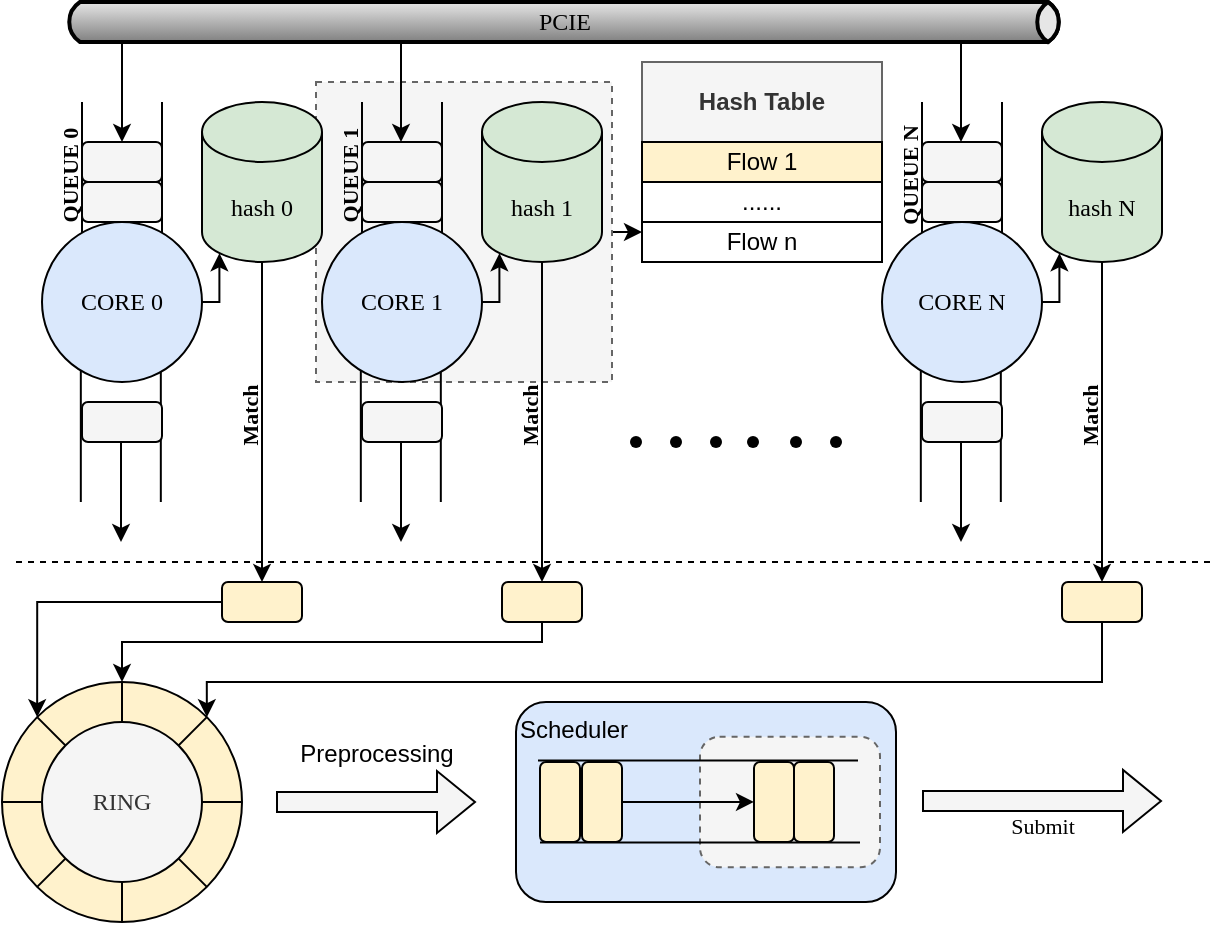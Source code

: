 <mxfile version="25.0.3" pages="3">
  <diagram name="第 1 页" id="BEPfm012HWBrJYS6_Jwx">
    <mxGraphModel dx="2040" dy="776" grid="1" gridSize="10" guides="1" tooltips="1" connect="1" arrows="1" fold="1" page="1" pageScale="1" pageWidth="827" pageHeight="1169" math="0" shadow="0">
      <root>
        <mxCell id="0" />
        <mxCell id="1" parent="0" />
        <mxCell id="Fc2rzYjJyBKKrW3pGAqV-5" value="Scheduler" style="rounded=1;whiteSpace=wrap;html=1;align=left;verticalAlign=top;fillColor=#dae8fc;strokeColor=#000000;fontStyle=0" vertex="1" parent="1">
          <mxGeometry x="-70" y="530" width="190" height="100" as="geometry" />
        </mxCell>
        <mxCell id="A0dzTfghXdayMWGV7KRl-44" style="edgeStyle=orthogonalEdgeStyle;rounded=0;orthogonalLoop=1;jettySize=auto;html=1;exitX=1;exitY=0.5;exitDx=0;exitDy=0;" parent="1" source="A0dzTfghXdayMWGV7KRl-45" edge="1">
          <mxGeometry relative="1" as="geometry">
            <mxPoint x="112" y="580.28" as="targetPoint" />
          </mxGeometry>
        </mxCell>
        <mxCell id="A0dzTfghXdayMWGV7KRl-45" value="" style="rounded=1;whiteSpace=wrap;html=1;dashed=1;fillColor=#f5f5f5;fontColor=#333333;strokeColor=#666666;" parent="1" vertex="1">
          <mxGeometry x="22" y="547.35" width="90" height="65.29" as="geometry" />
        </mxCell>
        <mxCell id="Fc2rzYjJyBKKrW3pGAqV-1" style="edgeStyle=orthogonalEdgeStyle;rounded=0;orthogonalLoop=1;jettySize=auto;html=1;exitX=1;exitY=0.5;exitDx=0;exitDy=0;entryX=0;entryY=0.25;entryDx=0;entryDy=0;" edge="1" parent="1" source="A0dzTfghXdayMWGV7KRl-46" target="A0dzTfghXdayMWGV7KRl-117">
          <mxGeometry relative="1" as="geometry" />
        </mxCell>
        <mxCell id="A0dzTfghXdayMWGV7KRl-46" value="" style="rounded=0;whiteSpace=wrap;html=1;fillColor=#f5f5f5;strokeColor=#666666;fontColor=#333333;dashed=1;" parent="1" vertex="1">
          <mxGeometry x="-170" y="220" width="148" height="150" as="geometry" />
        </mxCell>
        <mxCell id="A0dzTfghXdayMWGV7KRl-47" value="Match" style="edgeStyle=orthogonalEdgeStyle;rounded=0;orthogonalLoop=1;jettySize=auto;html=1;exitX=0.5;exitY=1;exitDx=0;exitDy=0;exitPerimeter=0;entryX=0.5;entryY=0;entryDx=0;entryDy=0;labelBackgroundColor=none;fontStyle=1;horizontal=0;verticalAlign=bottom;fontFamily=Times New Roman;" parent="1" source="A0dzTfghXdayMWGV7KRl-48" target="A0dzTfghXdayMWGV7KRl-65" edge="1">
          <mxGeometry relative="1" as="geometry" />
        </mxCell>
        <mxCell id="A0dzTfghXdayMWGV7KRl-48" value="hash 0" style="shape=cylinder3;whiteSpace=wrap;html=1;boundedLbl=1;backgroundOutline=1;size=15;fillColor=#d5e8d4;strokeColor=#000000;labelBackgroundColor=none;fontFamily=Times New Roman;" parent="1" vertex="1">
          <mxGeometry x="-227" y="230" width="60" height="80" as="geometry" />
        </mxCell>
        <mxCell id="A0dzTfghXdayMWGV7KRl-49" value="QUEUE 0" style="endArrow=none;html=1;rounded=0;horizontal=0;verticalAlign=bottom;fontStyle=1;labelBackgroundColor=none;strokeColor=#000000;fontFamily=Times New Roman;" parent="1" edge="1">
          <mxGeometry width="50" height="50" relative="1" as="geometry">
            <mxPoint x="-287" y="310" as="sourcePoint" />
            <mxPoint x="-287" y="230" as="targetPoint" />
          </mxGeometry>
        </mxCell>
        <mxCell id="A0dzTfghXdayMWGV7KRl-50" value="" style="endArrow=none;html=1;rounded=0;labelBackgroundColor=none;strokeColor=#000000;fontFamily=Times New Roman;" parent="1" edge="1">
          <mxGeometry width="50" height="50" relative="1" as="geometry">
            <mxPoint x="-247" y="310" as="sourcePoint" />
            <mxPoint x="-247" y="230" as="targetPoint" />
          </mxGeometry>
        </mxCell>
        <mxCell id="A0dzTfghXdayMWGV7KRl-51" value="" style="endArrow=none;html=1;rounded=0;labelBackgroundColor=none;strokeColor=#000000;fontFamily=Times New Roman;" parent="1" edge="1">
          <mxGeometry width="50" height="50" relative="1" as="geometry">
            <mxPoint x="-287.59" y="430" as="sourcePoint" />
            <mxPoint x="-287.59" y="350" as="targetPoint" />
          </mxGeometry>
        </mxCell>
        <mxCell id="A0dzTfghXdayMWGV7KRl-52" value="" style="endArrow=none;html=1;rounded=0;labelBackgroundColor=none;strokeColor=#000000;fontFamily=Times New Roman;" parent="1" edge="1">
          <mxGeometry width="50" height="50" relative="1" as="geometry">
            <mxPoint x="-247.59" y="430" as="sourcePoint" />
            <mxPoint x="-247.59" y="350" as="targetPoint" />
          </mxGeometry>
        </mxCell>
        <mxCell id="A0dzTfghXdayMWGV7KRl-53" value="CORE 0" style="ellipse;whiteSpace=wrap;html=1;aspect=fixed;fillColor=#dae8fc;strokeColor=#000000;labelBackgroundColor=none;fontFamily=Times New Roman;" parent="1" vertex="1">
          <mxGeometry x="-307" y="290" width="80" height="80" as="geometry" />
        </mxCell>
        <mxCell id="A0dzTfghXdayMWGV7KRl-54" value="" style="rounded=1;whiteSpace=wrap;html=1;fillColor=#f5f5f5;fontColor=#333333;strokeColor=#000000;labelBackgroundColor=none;fontFamily=Times New Roman;" parent="1" vertex="1">
          <mxGeometry x="-287" y="380" width="40" height="20" as="geometry" />
        </mxCell>
        <mxCell id="A0dzTfghXdayMWGV7KRl-55" value="" style="rounded=1;whiteSpace=wrap;html=1;fillColor=#f5f5f5;fontColor=#333333;strokeColor=#000000;labelBackgroundColor=none;fontFamily=Times New Roman;" parent="1" vertex="1">
          <mxGeometry x="-287" y="270" width="40" height="20" as="geometry" />
        </mxCell>
        <mxCell id="A0dzTfghXdayMWGV7KRl-56" value="" style="rounded=1;whiteSpace=wrap;html=1;fillColor=#f5f5f5;fontColor=#333333;strokeColor=#000000;labelBackgroundColor=none;fontFamily=Times New Roman;" parent="1" vertex="1">
          <mxGeometry x="-287" y="250" width="40" height="20" as="geometry" />
        </mxCell>
        <mxCell id="A0dzTfghXdayMWGV7KRl-57" style="edgeStyle=orthogonalEdgeStyle;rounded=0;orthogonalLoop=1;jettySize=auto;html=1;exitX=1;exitY=0.5;exitDx=0;exitDy=0;entryX=0.145;entryY=1;entryDx=0;entryDy=-4.35;entryPerimeter=0;labelBackgroundColor=none;strokeColor=#000000;fontFamily=Times New Roman;" parent="1" source="A0dzTfghXdayMWGV7KRl-53" target="A0dzTfghXdayMWGV7KRl-48" edge="1">
          <mxGeometry relative="1" as="geometry" />
        </mxCell>
        <mxCell id="A0dzTfghXdayMWGV7KRl-58" value="" style="ellipse;whiteSpace=wrap;html=1;aspect=fixed;fillColor=#fff2cc;strokeColor=default;labelBackgroundColor=none;fontFamily=Times New Roman;" parent="1" vertex="1">
          <mxGeometry x="-327" y="520" width="120" height="120" as="geometry" />
        </mxCell>
        <mxCell id="A0dzTfghXdayMWGV7KRl-59" value="" style="endArrow=none;html=1;rounded=0;exitX=0;exitY=0;exitDx=0;exitDy=0;entryX=1;entryY=1;entryDx=0;entryDy=0;labelBackgroundColor=none;strokeColor=default;fontFamily=Times New Roman;" parent="1" source="A0dzTfghXdayMWGV7KRl-58" target="A0dzTfghXdayMWGV7KRl-58" edge="1">
          <mxGeometry width="50" height="50" relative="1" as="geometry">
            <mxPoint x="-165.5" y="410" as="sourcePoint" />
            <mxPoint x="-115.5" y="360" as="targetPoint" />
          </mxGeometry>
        </mxCell>
        <mxCell id="A0dzTfghXdayMWGV7KRl-60" value="" style="endArrow=none;html=1;rounded=0;exitX=0;exitY=0.5;exitDx=0;exitDy=0;entryX=1;entryY=0.5;entryDx=0;entryDy=0;labelBackgroundColor=none;strokeColor=default;fontFamily=Times New Roman;" parent="1" source="A0dzTfghXdayMWGV7KRl-58" target="A0dzTfghXdayMWGV7KRl-58" edge="1">
          <mxGeometry width="50" height="50" relative="1" as="geometry">
            <mxPoint x="-155.5" y="420" as="sourcePoint" />
            <mxPoint x="-105.5" y="370" as="targetPoint" />
          </mxGeometry>
        </mxCell>
        <mxCell id="A0dzTfghXdayMWGV7KRl-61" value="" style="endArrow=none;html=1;rounded=0;exitX=0.5;exitY=0;exitDx=0;exitDy=0;entryX=0.5;entryY=1;entryDx=0;entryDy=0;labelBackgroundColor=none;strokeColor=default;fontFamily=Times New Roman;" parent="1" source="A0dzTfghXdayMWGV7KRl-58" target="A0dzTfghXdayMWGV7KRl-58" edge="1">
          <mxGeometry width="50" height="50" relative="1" as="geometry">
            <mxPoint x="-155.5" y="420" as="sourcePoint" />
            <mxPoint x="-105.5" y="370" as="targetPoint" />
          </mxGeometry>
        </mxCell>
        <mxCell id="A0dzTfghXdayMWGV7KRl-62" value="" style="endArrow=none;html=1;rounded=0;exitX=1;exitY=0;exitDx=0;exitDy=0;entryX=0;entryY=1;entryDx=0;entryDy=0;labelBackgroundColor=none;strokeColor=default;fontFamily=Times New Roman;" parent="1" source="A0dzTfghXdayMWGV7KRl-58" target="A0dzTfghXdayMWGV7KRl-58" edge="1">
          <mxGeometry width="50" height="50" relative="1" as="geometry">
            <mxPoint x="-145.5" y="430" as="sourcePoint" />
            <mxPoint x="-95.5" y="380" as="targetPoint" />
          </mxGeometry>
        </mxCell>
        <mxCell id="A0dzTfghXdayMWGV7KRl-63" value="RING" style="ellipse;whiteSpace=wrap;html=1;aspect=fixed;fillColor=#f5f5f5;fontColor=#333333;strokeColor=default;labelBackgroundColor=none;fontStyle=0;fontFamily=Times New Roman;" parent="1" vertex="1">
          <mxGeometry x="-307" y="540" width="80" height="80" as="geometry" />
        </mxCell>
        <mxCell id="A0dzTfghXdayMWGV7KRl-64" style="edgeStyle=orthogonalEdgeStyle;rounded=0;orthogonalLoop=1;jettySize=auto;html=1;exitX=0;exitY=0.5;exitDx=0;exitDy=0;entryX=0;entryY=0;entryDx=0;entryDy=0;" parent="1" source="A0dzTfghXdayMWGV7KRl-65" target="A0dzTfghXdayMWGV7KRl-58" edge="1">
          <mxGeometry relative="1" as="geometry" />
        </mxCell>
        <mxCell id="A0dzTfghXdayMWGV7KRl-65" value="" style="rounded=1;whiteSpace=wrap;html=1;fillColor=#fff2cc;strokeColor=default;labelBackgroundColor=none;verticalAlign=top;labelPosition=center;verticalLabelPosition=bottom;align=center;fontFamily=Times New Roman;" parent="1" vertex="1">
          <mxGeometry x="-217" y="470" width="40" height="20" as="geometry" />
        </mxCell>
        <mxCell id="A0dzTfghXdayMWGV7KRl-66" style="edgeStyle=orthogonalEdgeStyle;rounded=0;orthogonalLoop=1;jettySize=auto;html=1;exitX=0.5;exitY=1;exitDx=0;exitDy=0;exitPerimeter=0;labelBackgroundColor=none;fontFamily=Times New Roman;" parent="1" edge="1">
          <mxGeometry relative="1" as="geometry">
            <mxPoint x="90" y="519.71" as="targetPoint" />
            <mxPoint x="90" y="519.71" as="sourcePoint" />
          </mxGeometry>
        </mxCell>
        <mxCell id="A0dzTfghXdayMWGV7KRl-67" value="hash 1" style="shape=cylinder3;whiteSpace=wrap;html=1;boundedLbl=1;backgroundOutline=1;size=15;fillColor=#d5e8d4;strokeColor=#000000;labelBackgroundColor=none;fontFamily=Times New Roman;" parent="1" vertex="1">
          <mxGeometry x="-87" y="230" width="60" height="80" as="geometry" />
        </mxCell>
        <mxCell id="A0dzTfghXdayMWGV7KRl-68" value="&lt;span style=&quot;color: rgb(0, 0, 0); font-size: 11px; font-variant-ligatures: normal; font-variant-caps: normal; letter-spacing: normal; orphans: 2; text-align: center; text-indent: 0px; text-transform: none; widows: 2; word-spacing: 0px; -webkit-text-stroke-width: 0px; white-space: nowrap; text-decoration-thickness: initial; text-decoration-style: initial; text-decoration-color: initial; float: none; display: inline !important;&quot;&gt;QUEUE 1&lt;/span&gt;" style="endArrow=none;html=1;rounded=0;horizontal=0;labelBackgroundColor=none;fontStyle=1;verticalAlign=bottom;strokeColor=#000000;fontFamily=Times New Roman;" parent="1" edge="1">
          <mxGeometry width="50" height="50" relative="1" as="geometry">
            <mxPoint x="-147" y="310" as="sourcePoint" />
            <mxPoint x="-147" y="230" as="targetPoint" />
          </mxGeometry>
        </mxCell>
        <mxCell id="A0dzTfghXdayMWGV7KRl-69" value="" style="endArrow=none;html=1;rounded=0;labelBackgroundColor=none;strokeColor=#000000;fontFamily=Times New Roman;" parent="1" edge="1">
          <mxGeometry width="50" height="50" relative="1" as="geometry">
            <mxPoint x="-107" y="310" as="sourcePoint" />
            <mxPoint x="-107" y="230" as="targetPoint" />
          </mxGeometry>
        </mxCell>
        <mxCell id="A0dzTfghXdayMWGV7KRl-70" value="" style="endArrow=none;html=1;rounded=0;labelBackgroundColor=none;strokeColor=#000000;fontFamily=Times New Roman;" parent="1" edge="1">
          <mxGeometry width="50" height="50" relative="1" as="geometry">
            <mxPoint x="-147.59" y="430" as="sourcePoint" />
            <mxPoint x="-147.59" y="350" as="targetPoint" />
          </mxGeometry>
        </mxCell>
        <mxCell id="A0dzTfghXdayMWGV7KRl-71" value="" style="endArrow=none;html=1;rounded=0;labelBackgroundColor=none;strokeColor=#000000;fontFamily=Times New Roman;" parent="1" edge="1">
          <mxGeometry width="50" height="50" relative="1" as="geometry">
            <mxPoint x="-107.59" y="430" as="sourcePoint" />
            <mxPoint x="-107.59" y="350" as="targetPoint" />
          </mxGeometry>
        </mxCell>
        <mxCell id="A0dzTfghXdayMWGV7KRl-72" value="CORE 1" style="ellipse;whiteSpace=wrap;html=1;aspect=fixed;fillColor=#dae8fc;strokeColor=#000000;labelBackgroundColor=none;fontFamily=Times New Roman;" parent="1" vertex="1">
          <mxGeometry x="-167" y="290" width="80" height="80" as="geometry" />
        </mxCell>
        <mxCell id="A0dzTfghXdayMWGV7KRl-73" value="" style="rounded=1;whiteSpace=wrap;html=1;fillColor=#f5f5f5;fontColor=#333333;strokeColor=#000000;labelBackgroundColor=none;fontFamily=Times New Roman;" parent="1" vertex="1">
          <mxGeometry x="-147" y="380" width="40" height="20" as="geometry" />
        </mxCell>
        <mxCell id="A0dzTfghXdayMWGV7KRl-74" value="" style="rounded=1;whiteSpace=wrap;html=1;fillColor=#f5f5f5;fontColor=#333333;strokeColor=#000000;labelBackgroundColor=none;fontFamily=Times New Roman;" parent="1" vertex="1">
          <mxGeometry x="-147" y="270" width="40" height="20" as="geometry" />
        </mxCell>
        <mxCell id="A0dzTfghXdayMWGV7KRl-75" value="" style="rounded=1;whiteSpace=wrap;html=1;fillColor=#f5f5f5;fontColor=#333333;strokeColor=#000000;labelBackgroundColor=none;fontFamily=Times New Roman;" parent="1" vertex="1">
          <mxGeometry x="-147" y="250" width="40" height="20" as="geometry" />
        </mxCell>
        <mxCell id="A0dzTfghXdayMWGV7KRl-76" style="edgeStyle=orthogonalEdgeStyle;rounded=0;orthogonalLoop=1;jettySize=auto;html=1;exitX=1;exitY=0.5;exitDx=0;exitDy=0;entryX=0.145;entryY=1;entryDx=0;entryDy=-4.35;entryPerimeter=0;labelBackgroundColor=none;strokeColor=#000000;fontFamily=Times New Roman;" parent="1" source="A0dzTfghXdayMWGV7KRl-72" target="A0dzTfghXdayMWGV7KRl-67" edge="1">
          <mxGeometry relative="1" as="geometry" />
        </mxCell>
        <mxCell id="A0dzTfghXdayMWGV7KRl-78" value="hash N" style="shape=cylinder3;whiteSpace=wrap;html=1;boundedLbl=1;backgroundOutline=1;size=15;fillColor=#d5e8d4;strokeColor=#000000;labelBackgroundColor=none;fontFamily=Times New Roman;" parent="1" vertex="1">
          <mxGeometry x="193" y="230" width="60" height="80" as="geometry" />
        </mxCell>
        <mxCell id="A0dzTfghXdayMWGV7KRl-79" value="&lt;span style=&quot;color: rgb(0, 0, 0); font-size: 11px; font-style: normal; font-variant-ligatures: normal; font-variant-caps: normal; letter-spacing: normal; orphans: 2; text-align: center; text-indent: 0px; text-transform: none; widows: 2; word-spacing: 0px; -webkit-text-stroke-width: 0px; white-space: nowrap; text-decoration-thickness: initial; text-decoration-style: initial; text-decoration-color: initial; float: none; display: inline !important;&quot;&gt;QUEUE N&lt;/span&gt;" style="endArrow=none;html=1;rounded=0;horizontal=0;fontStyle=1;verticalAlign=bottom;labelBackgroundColor=none;strokeColor=#000000;fontFamily=Times New Roman;" parent="1" edge="1">
          <mxGeometry width="50" height="50" relative="1" as="geometry">
            <mxPoint x="133" y="310" as="sourcePoint" />
            <mxPoint x="133" y="230" as="targetPoint" />
          </mxGeometry>
        </mxCell>
        <mxCell id="A0dzTfghXdayMWGV7KRl-80" value="" style="endArrow=none;html=1;rounded=0;labelBackgroundColor=none;strokeColor=#000000;fontFamily=Times New Roman;" parent="1" edge="1">
          <mxGeometry width="50" height="50" relative="1" as="geometry">
            <mxPoint x="173" y="310" as="sourcePoint" />
            <mxPoint x="173" y="230" as="targetPoint" />
          </mxGeometry>
        </mxCell>
        <mxCell id="A0dzTfghXdayMWGV7KRl-81" value="" style="endArrow=none;html=1;rounded=0;labelBackgroundColor=none;strokeColor=#000000;fontFamily=Times New Roman;" parent="1" edge="1">
          <mxGeometry width="50" height="50" relative="1" as="geometry">
            <mxPoint x="132.41" y="430" as="sourcePoint" />
            <mxPoint x="132.41" y="350" as="targetPoint" />
          </mxGeometry>
        </mxCell>
        <mxCell id="A0dzTfghXdayMWGV7KRl-82" value="" style="endArrow=none;html=1;rounded=0;labelBackgroundColor=none;strokeColor=#000000;fontFamily=Times New Roman;" parent="1" edge="1">
          <mxGeometry width="50" height="50" relative="1" as="geometry">
            <mxPoint x="172.41" y="430" as="sourcePoint" />
            <mxPoint x="172.41" y="350" as="targetPoint" />
          </mxGeometry>
        </mxCell>
        <mxCell id="A0dzTfghXdayMWGV7KRl-83" value="CORE N" style="ellipse;whiteSpace=wrap;html=1;aspect=fixed;fillColor=#dae8fc;strokeColor=#000000;labelBackgroundColor=none;fontFamily=Times New Roman;" parent="1" vertex="1">
          <mxGeometry x="113" y="290" width="80" height="80" as="geometry" />
        </mxCell>
        <mxCell id="A0dzTfghXdayMWGV7KRl-84" value="" style="rounded=1;whiteSpace=wrap;html=1;fillColor=#f5f5f5;fontColor=#333333;strokeColor=#000000;labelBackgroundColor=none;fontFamily=Times New Roman;" parent="1" vertex="1">
          <mxGeometry x="133" y="380" width="40" height="20" as="geometry" />
        </mxCell>
        <mxCell id="A0dzTfghXdayMWGV7KRl-85" value="" style="rounded=1;whiteSpace=wrap;html=1;fillColor=#f5f5f5;fontColor=#333333;strokeColor=#000000;labelBackgroundColor=none;fontFamily=Times New Roman;" parent="1" vertex="1">
          <mxGeometry x="133" y="270" width="40" height="20" as="geometry" />
        </mxCell>
        <mxCell id="A0dzTfghXdayMWGV7KRl-86" value="" style="rounded=1;whiteSpace=wrap;html=1;fillColor=#f5f5f5;fontColor=#333333;strokeColor=#000000;labelBackgroundColor=none;fontFamily=Times New Roman;" parent="1" vertex="1">
          <mxGeometry x="133" y="250" width="40" height="20" as="geometry" />
        </mxCell>
        <mxCell id="A0dzTfghXdayMWGV7KRl-87" style="edgeStyle=orthogonalEdgeStyle;rounded=0;orthogonalLoop=1;jettySize=auto;html=1;exitX=1;exitY=0.5;exitDx=0;exitDy=0;entryX=0.145;entryY=1;entryDx=0;entryDy=-4.35;entryPerimeter=0;labelBackgroundColor=none;strokeColor=#000000;fontFamily=Times New Roman;" parent="1" source="A0dzTfghXdayMWGV7KRl-83" target="A0dzTfghXdayMWGV7KRl-78" edge="1">
          <mxGeometry relative="1" as="geometry" />
        </mxCell>
        <mxCell id="A0dzTfghXdayMWGV7KRl-88" value="" style="group;labelBackgroundColor=none;strokeColor=none;fontFamily=Times New Roman;" parent="1" vertex="1" connectable="0">
          <mxGeometry x="-20" y="390" width="120" height="20" as="geometry" />
        </mxCell>
        <mxCell id="A0dzTfghXdayMWGV7KRl-89" value="" style="shape=waypoint;sketch=0;fillStyle=solid;size=6;pointerEvents=1;points=[];fillColor=none;resizable=0;rotatable=0;perimeter=centerPerimeter;snapToPoint=1;labelBackgroundColor=none;strokeColor=#000000;fontFamily=Times New Roman;" parent="A0dzTfghXdayMWGV7KRl-88" vertex="1">
          <mxGeometry x="20" width="20" height="20" as="geometry" />
        </mxCell>
        <mxCell id="A0dzTfghXdayMWGV7KRl-90" value="" style="shape=waypoint;sketch=0;fillStyle=solid;size=6;pointerEvents=1;points=[];fillColor=none;resizable=0;rotatable=0;perimeter=centerPerimeter;snapToPoint=1;labelBackgroundColor=none;strokeColor=#000000;fontFamily=Times New Roman;" parent="A0dzTfghXdayMWGV7KRl-88" vertex="1">
          <mxGeometry x="40" width="20" height="20" as="geometry" />
        </mxCell>
        <mxCell id="A0dzTfghXdayMWGV7KRl-91" value="" style="shape=waypoint;sketch=0;fillStyle=solid;size=6;pointerEvents=1;points=[];fillColor=none;resizable=0;rotatable=0;perimeter=centerPerimeter;snapToPoint=1;labelBackgroundColor=none;strokeColor=#000000;fontFamily=Times New Roman;" parent="A0dzTfghXdayMWGV7KRl-88" vertex="1">
          <mxGeometry x="58.5" width="20" height="20" as="geometry" />
        </mxCell>
        <mxCell id="A0dzTfghXdayMWGV7KRl-92" value="" style="shape=waypoint;sketch=0;fillStyle=solid;size=6;pointerEvents=1;points=[];fillColor=none;resizable=0;rotatable=0;perimeter=centerPerimeter;snapToPoint=1;labelBackgroundColor=none;strokeColor=#000000;fontFamily=Times New Roman;" parent="A0dzTfghXdayMWGV7KRl-88" vertex="1">
          <mxGeometry x="80" width="20" height="20" as="geometry" />
        </mxCell>
        <mxCell id="A0dzTfghXdayMWGV7KRl-93" value="" style="shape=waypoint;sketch=0;fillStyle=solid;size=6;pointerEvents=1;points=[];fillColor=none;resizable=0;rotatable=0;perimeter=centerPerimeter;snapToPoint=1;labelBackgroundColor=none;strokeColor=#000000;fontFamily=Times New Roman;" parent="A0dzTfghXdayMWGV7KRl-88" vertex="1">
          <mxGeometry x="100" width="20" height="20" as="geometry" />
        </mxCell>
        <mxCell id="A0dzTfghXdayMWGV7KRl-94" value="" style="shape=waypoint;sketch=0;fillStyle=solid;size=6;pointerEvents=1;points=[];fillColor=none;resizable=0;rotatable=0;perimeter=centerPerimeter;snapToPoint=1;labelBackgroundColor=none;strokeColor=#000000;fontFamily=Times New Roman;" parent="A0dzTfghXdayMWGV7KRl-88" vertex="1">
          <mxGeometry width="20" height="20" as="geometry" />
        </mxCell>
        <mxCell id="A0dzTfghXdayMWGV7KRl-95" value="" style="endArrow=classic;html=1;rounded=0;entryX=0.5;entryY=0;entryDx=0;entryDy=0;labelBackgroundColor=none;fontFamily=Times New Roman;" parent="1" target="A0dzTfghXdayMWGV7KRl-56" edge="1">
          <mxGeometry width="50" height="50" relative="1" as="geometry">
            <mxPoint x="-267" y="200" as="sourcePoint" />
            <mxPoint x="80" y="320" as="targetPoint" />
          </mxGeometry>
        </mxCell>
        <mxCell id="A0dzTfghXdayMWGV7KRl-96" value="" style="endArrow=classic;html=1;rounded=0;entryX=0.5;entryY=0;entryDx=0;entryDy=0;labelBackgroundColor=none;fontFamily=Times New Roman;" parent="1" edge="1">
          <mxGeometry width="50" height="50" relative="1" as="geometry">
            <mxPoint x="-127.5" y="200" as="sourcePoint" />
            <mxPoint x="-127.5" y="250" as="targetPoint" />
          </mxGeometry>
        </mxCell>
        <mxCell id="A0dzTfghXdayMWGV7KRl-97" value="" style="endArrow=classic;html=1;rounded=0;entryX=0.5;entryY=0;entryDx=0;entryDy=0;labelBackgroundColor=none;fontFamily=Times New Roman;" parent="1" edge="1">
          <mxGeometry width="50" height="50" relative="1" as="geometry">
            <mxPoint x="152.5" y="200" as="sourcePoint" />
            <mxPoint x="152.5" y="250" as="targetPoint" />
          </mxGeometry>
        </mxCell>
        <mxCell id="A0dzTfghXdayMWGV7KRl-98" value="" style="endArrow=classic;html=1;rounded=0;entryX=0.5;entryY=0;entryDx=0;entryDy=0;labelBackgroundColor=none;fontFamily=Times New Roman;" parent="1" edge="1">
          <mxGeometry width="50" height="50" relative="1" as="geometry">
            <mxPoint x="-267.5" y="400" as="sourcePoint" />
            <mxPoint x="-267.5" y="450" as="targetPoint" />
          </mxGeometry>
        </mxCell>
        <mxCell id="A0dzTfghXdayMWGV7KRl-99" value="" style="endArrow=classic;html=1;rounded=0;entryX=0.5;entryY=0;entryDx=0;entryDy=0;labelBackgroundColor=none;fontFamily=Times New Roman;" parent="1" edge="1">
          <mxGeometry width="50" height="50" relative="1" as="geometry">
            <mxPoint x="-127.5" y="400" as="sourcePoint" />
            <mxPoint x="-127.5" y="450" as="targetPoint" />
          </mxGeometry>
        </mxCell>
        <mxCell id="A0dzTfghXdayMWGV7KRl-100" value="" style="endArrow=classic;html=1;rounded=0;entryX=0.5;entryY=0;entryDx=0;entryDy=0;labelBackgroundColor=none;fontFamily=Times New Roman;" parent="1" edge="1">
          <mxGeometry width="50" height="50" relative="1" as="geometry">
            <mxPoint x="152.5" y="400" as="sourcePoint" />
            <mxPoint x="152.5" y="450" as="targetPoint" />
          </mxGeometry>
        </mxCell>
        <mxCell id="A0dzTfghXdayMWGV7KRl-101" value="Match" style="edgeStyle=orthogonalEdgeStyle;rounded=0;orthogonalLoop=1;jettySize=auto;html=1;exitX=0.5;exitY=1;exitDx=0;exitDy=0;exitPerimeter=0;labelBackgroundColor=none;fontStyle=1;horizontal=0;verticalAlign=bottom;fontFamily=Times New Roman;" parent="1" source="A0dzTfghXdayMWGV7KRl-67" target="A0dzTfghXdayMWGV7KRl-103" edge="1">
          <mxGeometry relative="1" as="geometry">
            <mxPoint x="-57" y="470" as="targetPoint" />
            <mxPoint x="-57" y="310" as="sourcePoint" />
          </mxGeometry>
        </mxCell>
        <mxCell id="A0dzTfghXdayMWGV7KRl-102" style="edgeStyle=orthogonalEdgeStyle;rounded=0;orthogonalLoop=1;jettySize=auto;html=1;exitX=0.5;exitY=1;exitDx=0;exitDy=0;entryX=0.5;entryY=0;entryDx=0;entryDy=0;" parent="1" source="A0dzTfghXdayMWGV7KRl-103" target="A0dzTfghXdayMWGV7KRl-58" edge="1">
          <mxGeometry relative="1" as="geometry">
            <Array as="points">
              <mxPoint x="-57" y="500" />
              <mxPoint x="-267" y="500" />
            </Array>
          </mxGeometry>
        </mxCell>
        <mxCell id="A0dzTfghXdayMWGV7KRl-103" value="" style="rounded=1;whiteSpace=wrap;html=1;fillColor=#fff2cc;strokeColor=default;labelBackgroundColor=none;labelPosition=center;verticalLabelPosition=bottom;align=center;verticalAlign=top;fontFamily=Times New Roman;" parent="1" vertex="1">
          <mxGeometry x="-77" y="470" width="40" height="20" as="geometry" />
        </mxCell>
        <mxCell id="A0dzTfghXdayMWGV7KRl-104" value="" style="endArrow=none;html=1;rounded=0;labelBackgroundColor=none;fontFamily=Times New Roman;" parent="1" edge="1">
          <mxGeometry width="50" height="50" relative="1" as="geometry">
            <mxPoint x="-59" y="559.28" as="sourcePoint" />
            <mxPoint x="101" y="559.28" as="targetPoint" />
          </mxGeometry>
        </mxCell>
        <mxCell id="A0dzTfghXdayMWGV7KRl-105" value="" style="endArrow=none;html=1;rounded=0;labelBackgroundColor=none;fontFamily=Times New Roman;" parent="1" edge="1">
          <mxGeometry width="50" height="50" relative="1" as="geometry">
            <mxPoint x="-58" y="600.28" as="sourcePoint" />
            <mxPoint x="102" y="600.28" as="targetPoint" />
          </mxGeometry>
        </mxCell>
        <mxCell id="A0dzTfghXdayMWGV7KRl-106" style="edgeStyle=orthogonalEdgeStyle;rounded=0;orthogonalLoop=1;jettySize=auto;html=1;exitX=0.5;exitY=0;exitDx=0;exitDy=0;entryX=0.5;entryY=1;entryDx=0;entryDy=0;labelBackgroundColor=none;fontFamily=Times New Roman;" parent="1" source="A0dzTfghXdayMWGV7KRl-107" target="A0dzTfghXdayMWGV7KRl-109" edge="1">
          <mxGeometry relative="1" as="geometry" />
        </mxCell>
        <mxCell id="A0dzTfghXdayMWGV7KRl-107" value="" style="rounded=1;whiteSpace=wrap;html=1;rotation=90;fillColor=#fff2cc;strokeColor=default;labelBackgroundColor=none;fontFamily=Times New Roman;" parent="1" vertex="1">
          <mxGeometry x="-47" y="569.99" width="40" height="20" as="geometry" />
        </mxCell>
        <mxCell id="A0dzTfghXdayMWGV7KRl-109" value="" style="rounded=1;whiteSpace=wrap;html=1;rotation=90;fillColor=#fff2cc;strokeColor=default;labelBackgroundColor=none;fontFamily=Times New Roman;" parent="1" vertex="1">
          <mxGeometry x="39" y="569.99" width="40" height="20" as="geometry" />
        </mxCell>
        <mxCell id="A0dzTfghXdayMWGV7KRl-110" value="" style="rounded=1;whiteSpace=wrap;html=1;rotation=90;fillColor=#fff2cc;strokeColor=default;labelBackgroundColor=none;fontFamily=Times New Roman;" parent="1" vertex="1">
          <mxGeometry x="-68" y="569.99" width="40" height="20" as="geometry" />
        </mxCell>
        <mxCell id="A0dzTfghXdayMWGV7KRl-111" value="" style="rounded=1;whiteSpace=wrap;html=1;rotation=90;fillColor=#fff2cc;strokeColor=default;labelBackgroundColor=none;fontFamily=Times New Roman;" parent="1" vertex="1">
          <mxGeometry x="59" y="569.99" width="40" height="20" as="geometry" />
        </mxCell>
        <mxCell id="A0dzTfghXdayMWGV7KRl-112" value="&lt;font style=&quot;font-size: 12px;&quot;&gt;PCIE&lt;/font&gt;" style="strokeWidth=2;strokeColor=#000000;dashed=0;align=center;html=1;fontSize=12;shape=mxgraph.eip.messageChannel;fontStyle=0;labelBackgroundColor=none;fontFamily=Times New Roman;" parent="1" vertex="1">
          <mxGeometry x="-296" y="180" width="500" height="20" as="geometry" />
        </mxCell>
        <mxCell id="A0dzTfghXdayMWGV7KRl-114" value="&lt;b&gt;Hash Table&lt;/b&gt;" style="rounded=0;whiteSpace=wrap;html=1;fillColor=#f5f5f5;fontColor=#333333;strokeColor=#666666;" parent="1" vertex="1">
          <mxGeometry x="-7" y="210" width="120" height="40" as="geometry" />
        </mxCell>
        <mxCell id="A0dzTfghXdayMWGV7KRl-115" value="Flow 1" style="rounded=0;whiteSpace=wrap;html=1;fillColor=#fff2cc;strokeColor=#000000;" parent="1" vertex="1">
          <mxGeometry x="-7" y="250" width="120" height="20" as="geometry" />
        </mxCell>
        <mxCell id="A0dzTfghXdayMWGV7KRl-116" value="......" style="rounded=0;whiteSpace=wrap;html=1;" parent="1" vertex="1">
          <mxGeometry x="-7" y="270" width="120" height="20" as="geometry" />
        </mxCell>
        <mxCell id="A0dzTfghXdayMWGV7KRl-117" value="Flow n" style="rounded=0;whiteSpace=wrap;html=1;" parent="1" vertex="1">
          <mxGeometry x="-7" y="290" width="120" height="20" as="geometry" />
        </mxCell>
        <mxCell id="A0dzTfghXdayMWGV7KRl-118" style="edgeStyle=orthogonalEdgeStyle;rounded=0;orthogonalLoop=1;jettySize=auto;html=1;exitX=0.5;exitY=1;exitDx=0;exitDy=0;entryX=1;entryY=0;entryDx=0;entryDy=0;" parent="1" source="A0dzTfghXdayMWGV7KRl-119" target="A0dzTfghXdayMWGV7KRl-58" edge="1">
          <mxGeometry relative="1" as="geometry">
            <Array as="points">
              <mxPoint x="223" y="520" />
              <mxPoint x="-225" y="520" />
            </Array>
          </mxGeometry>
        </mxCell>
        <mxCell id="A0dzTfghXdayMWGV7KRl-119" value="" style="rounded=1;whiteSpace=wrap;html=1;fillColor=#fff2cc;strokeColor=default;labelBackgroundColor=none;labelPosition=center;verticalLabelPosition=bottom;align=center;verticalAlign=top;fontFamily=Times New Roman;" parent="1" vertex="1">
          <mxGeometry x="203" y="470" width="40" height="20" as="geometry" />
        </mxCell>
        <mxCell id="A0dzTfghXdayMWGV7KRl-121" value="Submit" style="shape=flexArrow;endArrow=classic;html=1;rounded=0;verticalAlign=top;labelBackgroundColor=none;fontStyle=0;fillColor=#f5f5f5;strokeColor=default;fontFamily=Times New Roman;" parent="1" edge="1">
          <mxGeometry width="50" height="50" relative="1" as="geometry">
            <mxPoint x="133" y="579.49" as="sourcePoint" />
            <mxPoint x="253" y="579.49" as="targetPoint" />
          </mxGeometry>
        </mxCell>
        <mxCell id="A0dzTfghXdayMWGV7KRl-122" value="" style="endArrow=none;html=1;rounded=0;dashed=1;" parent="1" edge="1">
          <mxGeometry width="50" height="50" relative="1" as="geometry">
            <mxPoint x="-320" y="460" as="sourcePoint" />
            <mxPoint x="280" y="460" as="targetPoint" />
          </mxGeometry>
        </mxCell>
        <mxCell id="Fc2rzYjJyBKKrW3pGAqV-3" value="Match" style="edgeStyle=orthogonalEdgeStyle;rounded=0;orthogonalLoop=1;jettySize=auto;html=1;exitX=0.5;exitY=1;exitDx=0;exitDy=0;exitPerimeter=0;labelBackgroundColor=none;fontStyle=1;horizontal=0;verticalAlign=bottom;fontFamily=Times New Roman;entryX=0.5;entryY=0;entryDx=0;entryDy=0;" edge="1" parent="1" source="A0dzTfghXdayMWGV7KRl-78" target="A0dzTfghXdayMWGV7KRl-119">
          <mxGeometry relative="1" as="geometry">
            <mxPoint x="-47" y="480" as="targetPoint" />
            <mxPoint x="-47" y="320" as="sourcePoint" />
          </mxGeometry>
        </mxCell>
        <mxCell id="Fc2rzYjJyBKKrW3pGAqV-15" value="&lt;div&gt;&lt;span style=&quot;text-wrap-mode: wrap; background-color: initial;&quot;&gt;Preprocessing&lt;br&gt;&lt;br&gt;&lt;/span&gt;&lt;/div&gt;" style="shape=flexArrow;endArrow=classic;html=1;rounded=0;fillColor=#f5f5f5;strokeColor=#000000;verticalAlign=bottom;textShadow=0;labelBorderColor=none;labelBackgroundColor=none;labelPosition=center;verticalLabelPosition=top;align=center;fontSize=12;" edge="1" parent="1">
          <mxGeometry width="50" height="50" relative="1" as="geometry">
            <mxPoint x="-190" y="580" as="sourcePoint" />
            <mxPoint x="-90" y="580" as="targetPoint" />
            <mxPoint as="offset" />
          </mxGeometry>
        </mxCell>
      </root>
    </mxGraphModel>
  </diagram>
  <diagram id="K6_RzLoQLdCGEdyGgopk" name="第 2 页">
    <mxGraphModel dx="1213" dy="776" grid="1" gridSize="10" guides="1" tooltips="1" connect="1" arrows="1" fold="1" page="1" pageScale="1" pageWidth="827" pageHeight="1169" math="0" shadow="0">
      <root>
        <mxCell id="0" />
        <mxCell id="1" parent="0" />
        <mxCell id="PI4Ir8Enhc0RbVuxar_G-109" value="&lt;b&gt;Host&lt;/b&gt;" style="rounded=1;whiteSpace=wrap;html=1;align=right;" parent="1" vertex="1">
          <mxGeometry x="110" y="190" width="290" height="130" as="geometry" />
        </mxCell>
        <mxCell id="PI4Ir8Enhc0RbVuxar_G-113" style="edgeStyle=orthogonalEdgeStyle;rounded=0;orthogonalLoop=1;jettySize=auto;html=1;exitX=0.5;exitY=1;exitDx=0;exitDy=0;entryX=0.5;entryY=0;entryDx=0;entryDy=0;" parent="1" source="PI4Ir8Enhc0RbVuxar_G-110" target="PI4Ir8Enhc0RbVuxar_G-111" edge="1">
          <mxGeometry relative="1" as="geometry" />
        </mxCell>
        <mxCell id="PI4Ir8Enhc0RbVuxar_G-110" value="VM" style="rounded=1;whiteSpace=wrap;html=1;" parent="1" vertex="1">
          <mxGeometry x="110" y="120" width="60" height="40" as="geometry" />
        </mxCell>
        <mxCell id="PI4Ir8Enhc0RbVuxar_G-111" value="KVM" style="rounded=1;whiteSpace=wrap;html=1;" parent="1" vertex="1">
          <mxGeometry x="140" y="210" width="80" height="40" as="geometry" />
        </mxCell>
        <mxCell id="PI4Ir8Enhc0RbVuxar_G-114" style="edgeStyle=orthogonalEdgeStyle;rounded=0;orthogonalLoop=1;jettySize=auto;html=1;exitX=0.5;exitY=1;exitDx=0;exitDy=0;entryX=0.5;entryY=0;entryDx=0;entryDy=0;" parent="1" source="PI4Ir8Enhc0RbVuxar_G-112" target="PI4Ir8Enhc0RbVuxar_G-111" edge="1">
          <mxGeometry relative="1" as="geometry" />
        </mxCell>
        <mxCell id="PI4Ir8Enhc0RbVuxar_G-112" value="VM" style="rounded=1;whiteSpace=wrap;html=1;" parent="1" vertex="1">
          <mxGeometry x="190" y="120" width="60" height="40" as="geometry" />
        </mxCell>
        <mxCell id="PI4Ir8Enhc0RbVuxar_G-118" value="APP" style="rounded=1;whiteSpace=wrap;html=1;" parent="1" vertex="1">
          <mxGeometry x="140" y="270" width="80" height="40" as="geometry" />
        </mxCell>
        <mxCell id="PI4Ir8Enhc0RbVuxar_G-120" value="&lt;b&gt;DPU&lt;/b&gt;" style="rounded=1;whiteSpace=wrap;html=1;align=right;" parent="1" vertex="1">
          <mxGeometry x="114" y="390" width="300" height="80" as="geometry" />
        </mxCell>
        <mxCell id="4G7g1Zb0xZ01jj6VBZf4-1" value="ML Flow Classification" style="rounded=1;whiteSpace=wrap;html=1;" vertex="1" parent="1">
          <mxGeometry x="250" y="210" width="110" height="100" as="geometry" />
        </mxCell>
      </root>
    </mxGraphModel>
  </diagram>
  <diagram id="nZ48pDodxz7ONK5DVc4S" name="第 3 页">
    <mxGraphModel dx="1213" dy="776" grid="1" gridSize="10" guides="1" tooltips="1" connect="1" arrows="1" fold="1" page="1" pageScale="1" pageWidth="827" pageHeight="1169" math="0" shadow="0">
      <root>
        <mxCell id="0" />
        <mxCell id="1" parent="0" />
        <mxCell id="bOD1aROmHW-NPjZRpYd8-1" value="" style="group;fontFamily=Times New Roman;fontStyle=0" vertex="1" connectable="0" parent="1">
          <mxGeometry x="40" y="680" width="610" height="311" as="geometry" />
        </mxCell>
        <mxCell id="bOD1aROmHW-NPjZRpYd8-2" value="Packets" style="verticalLabelPosition=middle;verticalAlign=middle;html=1;shape=mxgraph.basic.layered_rect;dx=10;outlineConnect=0;whiteSpace=wrap;horizontal=1;fontStyle=1;labelPosition=center;align=center;fontFamily=Times New Roman;fillColor=#f5f5f5;fontColor=#333333;strokeColor=#000000;fontSize=12;" vertex="1" parent="bOD1aROmHW-NPjZRpYd8-1">
          <mxGeometry x="10" y="1.0" width="90" height="50" as="geometry" />
        </mxCell>
        <mxCell id="bOD1aROmHW-NPjZRpYd8-3" value="&lt;font style=&quot;font-size: 12px;&quot;&gt;PCIE&lt;/font&gt;" style="strokeWidth=2;strokeColor=#000000;dashed=0;align=center;html=1;fontSize=12;shape=mxgraph.eip.messageChannel;fontStyle=1;fontFamily=Times New Roman;" vertex="1" parent="bOD1aROmHW-NPjZRpYd8-1">
          <mxGeometry y="291" width="580" height="20" as="geometry" />
        </mxCell>
        <mxCell id="bOD1aROmHW-NPjZRpYd8-4" value="Training DL models" style="rounded=1;whiteSpace=wrap;html=1;fillColor=#e1d5e7;strokeColor=#080808;fontSize=12;fontStyle=0;fontFamily=Times New Roman;" vertex="1" parent="bOD1aROmHW-NPjZRpYd8-1">
          <mxGeometry x="400" width="80" height="86" as="geometry" />
        </mxCell>
        <mxCell id="bOD1aROmHW-NPjZRpYd8-5" value="Network package" style="text;whiteSpace=wrap;verticalAlign=middle;fontSize=12;fontStyle=1;fontFamily=Times New Roman;" vertex="1" parent="bOD1aROmHW-NPjZRpYd8-1">
          <mxGeometry x="490" y="201.0" width="120" height="20" as="geometry" />
        </mxCell>
        <mxCell id="bOD1aROmHW-NPjZRpYd8-6" value="Extracted feature" style="text;whiteSpace=wrap;verticalAlign=middle;fontSize=12;fontStyle=1;fontFamily=Times New Roman;" vertex="1" parent="bOD1aROmHW-NPjZRpYd8-1">
          <mxGeometry x="490" y="231.0" width="120" height="20" as="geometry" />
        </mxCell>
        <mxCell id="bOD1aROmHW-NPjZRpYd8-7" value="Inference result" style="text;whiteSpace=wrap;verticalAlign=middle;fontSize=12;fontStyle=1;fontFamily=Times New Roman;" vertex="1" parent="bOD1aROmHW-NPjZRpYd8-1">
          <mxGeometry x="490" y="261.0" width="120" height="20" as="geometry" />
        </mxCell>
        <mxCell id="bOD1aROmHW-NPjZRpYd8-8" value="" style="endArrow=classic;html=1;rounded=0;endFill=1;endSize=6;fillColor=#dae8fc;strokeColor=#6c8ebf;strokeWidth=5;fontSize=12;fontStyle=1;fontFamily=Times New Roman;" edge="1" parent="bOD1aROmHW-NPjZRpYd8-1">
          <mxGeometry width="50" height="50" relative="1" as="geometry">
            <mxPoint x="400" y="241.0" as="sourcePoint" />
            <mxPoint x="480" y="241.0" as="targetPoint" />
          </mxGeometry>
        </mxCell>
        <mxCell id="bOD1aROmHW-NPjZRpYd8-9" value="" style="endArrow=classic;html=1;rounded=0;endFill=1;endSize=6;fillColor=#f0a30a;strokeColor=#808080;strokeWidth=5;fontSize=12;fontStyle=1;fontFamily=Times New Roman;" edge="1" parent="bOD1aROmHW-NPjZRpYd8-1">
          <mxGeometry width="50" height="50" relative="1" as="geometry">
            <mxPoint x="400" y="211.0" as="sourcePoint" />
            <mxPoint x="480" y="211.0" as="targetPoint" />
          </mxGeometry>
        </mxCell>
        <mxCell id="bOD1aROmHW-NPjZRpYd8-10" value="" style="endArrow=classic;html=1;rounded=0;endFill=1;endSize=6;fillColor=#d5e8d4;strokeColor=#82b366;strokeWidth=5;fontSize=12;fontStyle=1;fontFamily=Times New Roman;" edge="1" parent="bOD1aROmHW-NPjZRpYd8-1">
          <mxGeometry width="50" height="50" relative="1" as="geometry">
            <mxPoint x="400" y="270.5" as="sourcePoint" />
            <mxPoint x="480" y="270.5" as="targetPoint" />
          </mxGeometry>
        </mxCell>
        <mxCell id="bOD1aROmHW-NPjZRpYd8-11" value="" style="endArrow=classic;html=1;rounded=0;endFill=1;endSize=6;fillColor=#f0a30a;strokeColor=#808080;strokeWidth=5;startArrow=classic;startFill=1;fontSize=12;fontStyle=1;fontFamily=Times New Roman;" edge="1" parent="bOD1aROmHW-NPjZRpYd8-1" source="bOD1aROmHW-NPjZRpYd8-2">
          <mxGeometry width="50" height="50" relative="1" as="geometry">
            <mxPoint x="54.58" y="71.0" as="sourcePoint" />
            <mxPoint x="54.58" y="121.0" as="targetPoint" />
          </mxGeometry>
        </mxCell>
        <mxCell id="bOD1aROmHW-NPjZRpYd8-12" value="CPU" style="rounded=1;whiteSpace=wrap;html=1;fillColor=#b1ddf0;strokeColor=#080808;container=0;fontFamily=Times New Roman;fontStyle=1;labelPosition=center;verticalLabelPosition=middle;align=center;verticalAlign=middle;fontSize=12;" vertex="1" parent="bOD1aROmHW-NPjZRpYd8-1">
          <mxGeometry x="400" y="101" width="80" height="90" as="geometry" />
        </mxCell>
        <mxCell id="bOD1aROmHW-NPjZRpYd8-13" value="DPU" style="rounded=1;whiteSpace=wrap;html=1;fontStyle=1;fontFamily=Times New Roman;labelBackgroundColor=none;labelBorderColor=none;verticalAlign=top;fillColor=#dae8fc;strokeColor=#000000;shadow=1;fontSize=12;container=0;" vertex="1" parent="bOD1aROmHW-NPjZRpYd8-1">
          <mxGeometry y="121" width="110" height="90" as="geometry" />
        </mxCell>
        <mxCell id="bOD1aROmHW-NPjZRpYd8-14" value="traffic filter" style="rounded=0;whiteSpace=wrap;html=1;fillColor=#ffe6cc;strokeColor=#000000;fontSize=12;fontStyle=1;fontFamily=Times New Roman;" vertex="1" parent="bOD1aROmHW-NPjZRpYd8-1">
          <mxGeometry x="15" y="151" width="80" height="30" as="geometry" />
        </mxCell>
        <mxCell id="bOD1aROmHW-NPjZRpYd8-15" value="" style="group;fontSize=12;fontStyle=0;fontFamily=Times New Roman;" vertex="1" connectable="0" parent="bOD1aROmHW-NPjZRpYd8-1">
          <mxGeometry x="137" y="1" width="220" height="261.11" as="geometry" />
        </mxCell>
        <mxCell id="bOD1aROmHW-NPjZRpYd8-16" value="GPU&lt;br style=&quot;font-size: 12px;&quot;&gt;" style="rounded=1;whiteSpace=wrap;html=1;fillColor=#fad7ac;strokeColor=#080808;verticalAlign=top;container=0;fontFamily=Times New Roman;fontStyle=1;fontSize=12;" vertex="1" parent="bOD1aROmHW-NPjZRpYd8-15">
          <mxGeometry width="220" height="220.0" as="geometry" />
        </mxCell>
        <mxCell id="bOD1aROmHW-NPjZRpYd8-17" value="Stream#1" style="rounded=1;whiteSpace=wrap;html=1;fillColor=#fad9d5;strokeColor=#080808;verticalAlign=top;container=0;fontFamily=Times New Roman;fontStyle=1;fontSize=12;" vertex="1" parent="bOD1aROmHW-NPjZRpYd8-15">
          <mxGeometry x="9.17" y="110" width="201.67" height="101.11" as="geometry" />
        </mxCell>
        <mxCell id="bOD1aROmHW-NPjZRpYd8-18" value="GPUIC" style="rounded=1;whiteSpace=wrap;html=1;arcSize=50;fillColor=#fff2cc;strokeColor=#080808;shadow=1;fillStyle=auto;container=0;fontFamily=Times New Roman;fontStyle=1;fontSize=12;" vertex="1" parent="bOD1aROmHW-NPjZRpYd8-15">
          <mxGeometry x="32.083" y="134.742" width="155.833" height="14.458" as="geometry" />
        </mxCell>
        <mxCell id="bOD1aROmHW-NPjZRpYd8-19" value="SM&lt;span style=&quot;white-space: pre; font-size: 11px;&quot;&gt;&#x9;&lt;/span&gt;" style="rounded=1;whiteSpace=wrap;html=1;fillColor=#d5e8d4;strokeColor=#080808;fontStyle=0;container=0;fontSize=11;fontFamily=Times New Roman;" vertex="1" parent="bOD1aROmHW-NPjZRpYd8-15">
          <mxGeometry x="36.667" y="154.804" width="36.667" height="40.727" as="geometry" />
        </mxCell>
        <mxCell id="bOD1aROmHW-NPjZRpYd8-20" value="SM" style="rounded=1;whiteSpace=wrap;html=1;fillColor=#d5e8d4;strokeColor=#080808;fontStyle=0;container=0;fontSize=11;fontFamily=Times New Roman;" vertex="1" parent="bOD1aROmHW-NPjZRpYd8-15">
          <mxGeometry x="73.333" y="154.804" width="36.667" height="40.727" as="geometry" />
        </mxCell>
        <mxCell id="bOD1aROmHW-NPjZRpYd8-21" value="SM" style="rounded=1;whiteSpace=wrap;html=1;fillColor=#d5e8d4;strokeColor=#080808;fontStyle=0;container=0;fontSize=11;fontFamily=Times New Roman;" vertex="1" parent="bOD1aROmHW-NPjZRpYd8-15">
          <mxGeometry x="110.0" y="154.796" width="36.667" height="40.727" as="geometry" />
        </mxCell>
        <mxCell id="bOD1aROmHW-NPjZRpYd8-22" value="SM" style="rounded=1;whiteSpace=wrap;html=1;fillColor=#d5e8d4;strokeColor=#080808;fontStyle=0;container=0;fontSize=11;fontFamily=Times New Roman;" vertex="1" parent="bOD1aROmHW-NPjZRpYd8-15">
          <mxGeometry x="146.667" y="154.804" width="36.667" height="40.727" as="geometry" />
        </mxCell>
        <mxCell id="bOD1aROmHW-NPjZRpYd8-23" value="MEM" style="rounded=1;whiteSpace=wrap;html=1;fillColor=#e1d5e7;strokeColor=#080808;fontStyle=0;container=0;fontSize=10;fontFamily=Times New Roman;" vertex="1" parent="bOD1aROmHW-NPjZRpYd8-15">
          <mxGeometry x="36.667" y="195.523" width="146.667" height="10.695" as="geometry" />
        </mxCell>
        <mxCell id="bOD1aROmHW-NPjZRpYd8-24" value="Stream#2" style="rounded=1;whiteSpace=wrap;html=1;fillColor=#fad9d5;strokeColor=#080808;verticalAlign=top;container=0;fontFamily=Times New Roman;fontStyle=1;fontSize=12;" vertex="1" parent="bOD1aROmHW-NPjZRpYd8-15">
          <mxGeometry x="11" y="27.49" width="198" height="73.315" as="geometry" />
        </mxCell>
        <mxCell id="bOD1aROmHW-NPjZRpYd8-25" value="Deep Learning Inference Engine" style="rounded=1;whiteSpace=wrap;html=1;fillColor=#fff2cc;strokeColor=#080808;fontSize=12;fontStyle=0;container=0;fontFamily=Times New Roman;" vertex="1" parent="bOD1aROmHW-NPjZRpYd8-15">
          <mxGeometry x="48.125" y="52.182" width="123.75" height="43.879" as="geometry" />
        </mxCell>
        <mxCell id="bOD1aROmHW-NPjZRpYd8-26" value="" style="endArrow=classic;html=1;rounded=0;endFill=1;endSize=6;fillColor=#dae8fc;strokeColor=#6c8ebf;strokeWidth=5;entryX=0.25;entryY=1;entryDx=0;entryDy=0;exitX=0.299;exitY=0.125;exitDx=0;exitDy=0;fontSize=12;fontStyle=1;exitPerimeter=0;fontFamily=Times New Roman;" edge="1" parent="bOD1aROmHW-NPjZRpYd8-15" source="bOD1aROmHW-NPjZRpYd8-18" target="bOD1aROmHW-NPjZRpYd8-25">
          <mxGeometry width="50" height="50" relative="1" as="geometry">
            <mxPoint x="240" y="89.38" as="sourcePoint" />
            <mxPoint x="240" y="130.63" as="targetPoint" />
          </mxGeometry>
        </mxCell>
        <mxCell id="bOD1aROmHW-NPjZRpYd8-27" value="2" style="ellipse;whiteSpace=wrap;html=1;aspect=fixed;fillColor=#647687;strokeColor=none;fontColor=#ffffff;fontSize=12;fontStyle=1;fontFamily=Times New Roman;" vertex="1" parent="bOD1aROmHW-NPjZRpYd8-15">
          <mxGeometry x="45" y="100.8" width="20" height="20" as="geometry" />
        </mxCell>
        <mxCell id="bOD1aROmHW-NPjZRpYd8-28" value="1" style="ellipse;whiteSpace=wrap;html=1;aspect=fixed;fillColor=#647687;strokeColor=none;fontColor=#ffffff;fontSize=12;fontStyle=1;fontFamily=Times New Roman;" vertex="1" parent="bOD1aROmHW-NPjZRpYd8-15">
          <mxGeometry x="79.59" y="241.11" width="20" height="20" as="geometry" />
        </mxCell>
        <mxCell id="bOD1aROmHW-NPjZRpYd8-29" value="" style="endArrow=classic;html=1;rounded=0;endFill=1;endSize=6;fillColor=#f0a30a;strokeColor=#808080;strokeWidth=5;exitX=0;exitY=0;exitDx=210;exitDy=0;exitPerimeter=0;startArrow=classic;startFill=1;fontSize=12;fontStyle=1;fontFamily=Times New Roman;" edge="1" parent="bOD1aROmHW-NPjZRpYd8-15">
          <mxGeometry width="50" height="50" relative="1" as="geometry">
            <mxPoint x="109.17" y="291.11" as="sourcePoint" />
            <mxPoint x="109.17" y="211.11" as="targetPoint" />
          </mxGeometry>
        </mxCell>
        <mxCell id="bOD1aROmHW-NPjZRpYd8-30" value="" style="endArrow=classic;html=1;rounded=0;endFill=1;endSize=6;fillColor=#f0a30a;strokeColor=#808080;strokeWidth=5;exitX=0;exitY=0;exitDx=210;exitDy=0;exitPerimeter=0;startArrow=classic;startFill=1;fontSize=12;fontStyle=1;fontFamily=Times New Roman;" edge="1" parent="bOD1aROmHW-NPjZRpYd8-1">
          <mxGeometry width="50" height="50" relative="1" as="geometry">
            <mxPoint x="54.58" y="291" as="sourcePoint" />
            <mxPoint x="54.58" y="211" as="targetPoint" />
          </mxGeometry>
        </mxCell>
        <mxCell id="bOD1aROmHW-NPjZRpYd8-31" value="" style="endArrow=classic;html=1;rounded=0;endFill=1;endSize=6;fillColor=#d5e8d4;strokeColor=#82b366;strokeWidth=5;entryX=0;entryY=0.5;entryDx=0;entryDy=0;exitX=1;exitY=0.5;exitDx=0;exitDy=0;fontSize=12;fontStyle=1;fontFamily=Times New Roman;" edge="1" parent="bOD1aROmHW-NPjZRpYd8-1" source="bOD1aROmHW-NPjZRpYd8-25" target="bOD1aROmHW-NPjZRpYd8-12">
          <mxGeometry width="50" height="50" relative="1" as="geometry">
            <mxPoint x="370" y="-9.83" as="sourcePoint" />
            <mxPoint x="289.4" y="-9.77" as="targetPoint" />
          </mxGeometry>
        </mxCell>
        <mxCell id="bOD1aROmHW-NPjZRpYd8-32" style="edgeStyle=orthogonalEdgeStyle;rounded=0;orthogonalLoop=1;jettySize=auto;html=1;exitX=0;exitY=0.75;exitDx=0;exitDy=0;entryX=1;entryY=0.25;entryDx=0;entryDy=0;fontSize=12;fontStyle=1;fontFamily=Times New Roman;" edge="1" parent="bOD1aROmHW-NPjZRpYd8-1" source="bOD1aROmHW-NPjZRpYd8-4" target="bOD1aROmHW-NPjZRpYd8-25">
          <mxGeometry relative="1" as="geometry" />
        </mxCell>
        <mxCell id="bOD1aROmHW-NPjZRpYd8-33" value="Load Model" style="edgeLabel;html=1;align=center;verticalAlign=bottom;resizable=0;points=[];labelBackgroundColor=none;fontStyle=1;fontSize=11;fontFamily=Times New Roman;" vertex="1" connectable="0" parent="bOD1aROmHW-NPjZRpYd8-32">
          <mxGeometry x="-0.201" y="-1" relative="1" as="geometry">
            <mxPoint as="offset" />
          </mxGeometry>
        </mxCell>
        <mxCell id="bOD1aROmHW-NPjZRpYd8-34" value="3" style="ellipse;whiteSpace=wrap;html=1;aspect=fixed;fillColor=#647687;strokeColor=none;fontColor=#ffffff;fontSize=12;fontStyle=1;fontFamily=Times New Roman;" vertex="1" parent="bOD1aROmHW-NPjZRpYd8-1">
          <mxGeometry x="347" y="86.0" width="20" height="20" as="geometry" />
        </mxCell>
      </root>
    </mxGraphModel>
  </diagram>
</mxfile>
